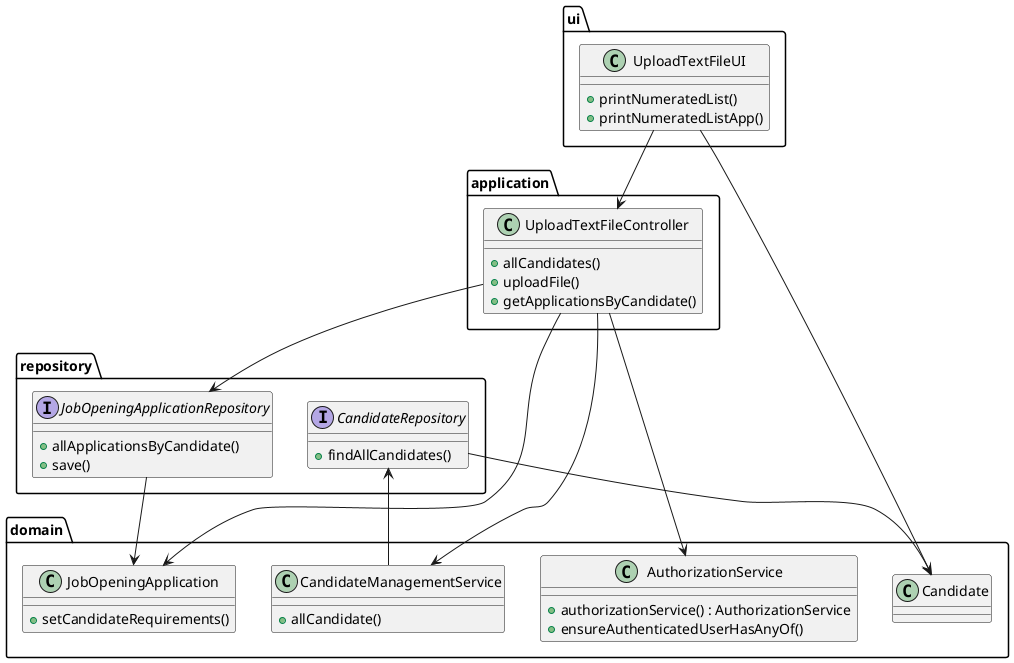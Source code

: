@startuml




package ui {
        class UploadTextFileUI {
            +printNumeratedList()
            +printNumeratedListApp()
        }
    }




    package application {
        class UploadTextFileController {
            +allCandidates()
            +uploadFile()
            +getApplicationsByCandidate()
        }
    }

    package repository {

        interface CandidateRepository{
            +findAllCandidates()
        }

        interface JobOpeningApplicationRepository{
            +allApplicationsByCandidate()
            +save()
        }
    }

    package domain {

        class AuthorizationService {
            +authorizationService() : AuthorizationService
            +ensureAuthenticatedUserHasAnyOf()
        }
        class JobOpeningApplication{
            +setCandidateRequirements()
        }

        class CandidateManagementService{
            +allCandidate()
        }

        class Candidate {
        }
    }

UploadTextFileUI--> UploadTextFileController
UploadTextFileUI --> Candidate
UploadTextFileController --> AuthorizationService
UploadTextFileController --> CandidateManagementService
UploadTextFileController --> JobOpeningApplicationRepository
UploadTextFileController --> JobOpeningApplication
CandidateManagementService --> CandidateRepository
CandidateRepository --> Candidate
JobOpeningApplicationRepository --> JobOpeningApplication

@enduml
